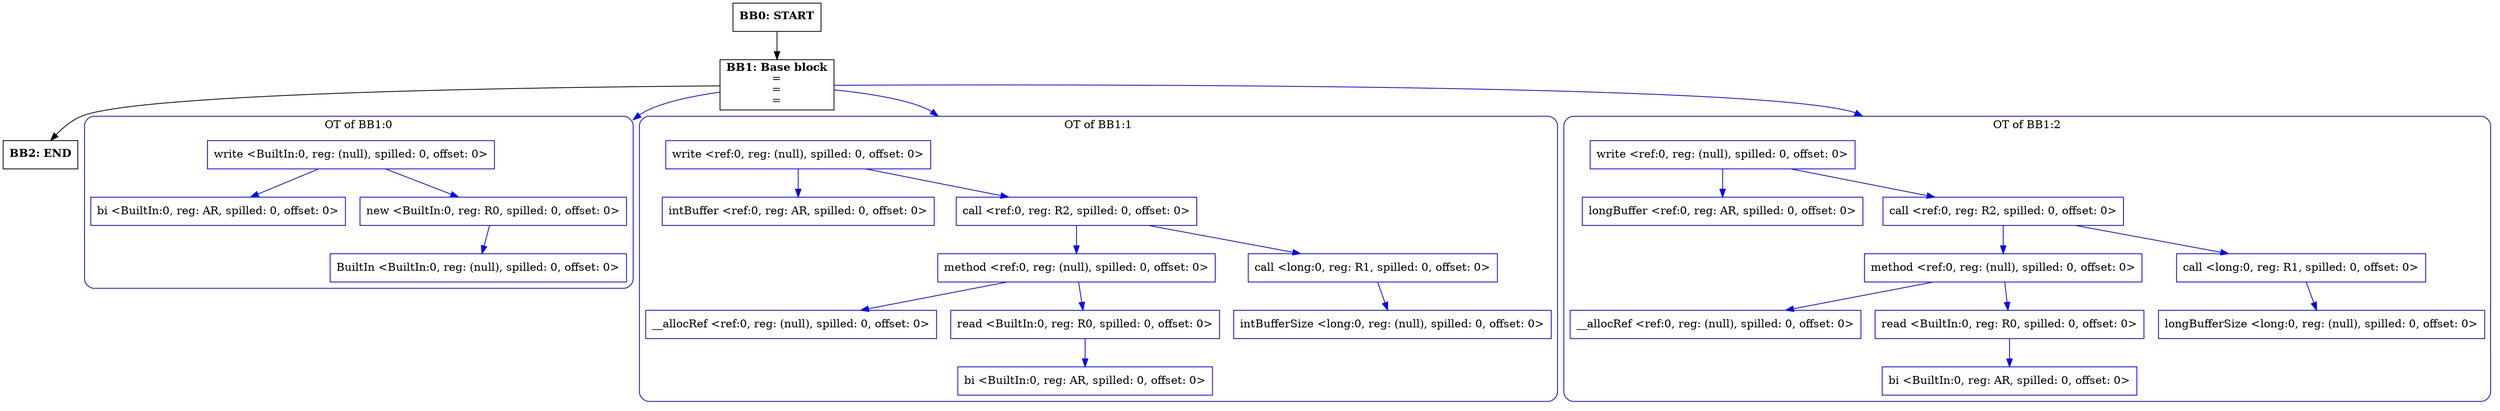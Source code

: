 digraph CFG {
    compound=true;
    graph [splines=true];
    node [shape=rectangle];

    BB2 [label=<<B>BB2: END</B><BR ALIGN="CENTER"/>>];
    BB1 [label=<<B>BB1: Base block</B><BR ALIGN="CENTER"/>=<BR ALIGN="CENTER"/>=<BR ALIGN="CENTER"/>=<BR ALIGN="CENTER"/>>];
    subgraph cluster_instruction0 {
        label = "OT of BB1:0";
        style=rounded;
        color=blue;
        entry0 [shape=point, style=invis];
        node0 [label="write <BuiltIn:0, reg: (null), spilled: 0, offset: 0>", color=blue];
        node1 [label="bi <BuiltIn:0, reg: AR, spilled: 0, offset: 0>", color=blue];
        node0 -> node1[color=blue];
        node2 [label="new <BuiltIn:0, reg: R0, spilled: 0, offset: 0>", color=blue];
        node3 [label="BuiltIn <BuiltIn:0, reg: (null), spilled: 0, offset: 0>", color=blue];
        node2 -> node3[color=blue];
        node0 -> node2[color=blue];
    }
    BB1 -> entry0 [lhead=cluster_instruction0, color=blue];
    subgraph cluster_instruction1 {
        label = "OT of BB1:1";
        style=rounded;
        color=blue;
        entry1 [shape=point, style=invis];
        node4 [label="write <ref:0, reg: (null), spilled: 0, offset: 0>", color=blue];
        node5 [label="intBuffer <ref:0, reg: AR, spilled: 0, offset: 0>", color=blue];
        node4 -> node5[color=blue];
        node6 [label="call <ref:0, reg: R2, spilled: 0, offset: 0>", color=blue];
        node7 [label="method <ref:0, reg: (null), spilled: 0, offset: 0>", color=blue];
        node8 [label="__allocRef <ref:0, reg: (null), spilled: 0, offset: 0>", color=blue];
        node7 -> node8[color=blue];
        node9 [label="read <BuiltIn:0, reg: R0, spilled: 0, offset: 0>", color=blue];
        node10 [label="bi <BuiltIn:0, reg: AR, spilled: 0, offset: 0>", color=blue];
        node9 -> node10[color=blue];
        node7 -> node9[color=blue];
        node6 -> node7[color=blue];
        node11 [label="call <long:0, reg: R1, spilled: 0, offset: 0>", color=blue];
        node12 [label="intBufferSize <long:0, reg: (null), spilled: 0, offset: 0>", color=blue];
        node11 -> node12[color=blue];
        node6 -> node11[color=blue];
        node4 -> node6[color=blue];
    }
    BB1 -> entry1 [lhead=cluster_instruction1, color=blue];
    subgraph cluster_instruction2 {
        label = "OT of BB1:2";
        style=rounded;
        color=blue;
        entry2 [shape=point, style=invis];
        node13 [label="write <ref:0, reg: (null), spilled: 0, offset: 0>", color=blue];
        node14 [label="longBuffer <ref:0, reg: AR, spilled: 0, offset: 0>", color=blue];
        node13 -> node14[color=blue];
        node15 [label="call <ref:0, reg: R2, spilled: 0, offset: 0>", color=blue];
        node16 [label="method <ref:0, reg: (null), spilled: 0, offset: 0>", color=blue];
        node17 [label="__allocRef <ref:0, reg: (null), spilled: 0, offset: 0>", color=blue];
        node16 -> node17[color=blue];
        node18 [label="read <BuiltIn:0, reg: R0, spilled: 0, offset: 0>", color=blue];
        node19 [label="bi <BuiltIn:0, reg: AR, spilled: 0, offset: 0>", color=blue];
        node18 -> node19[color=blue];
        node16 -> node18[color=blue];
        node15 -> node16[color=blue];
        node20 [label="call <long:0, reg: R1, spilled: 0, offset: 0>", color=blue];
        node21 [label="longBufferSize <long:0, reg: (null), spilled: 0, offset: 0>", color=blue];
        node20 -> node21[color=blue];
        node15 -> node20[color=blue];
        node13 -> node15[color=blue];
    }
    BB1 -> entry2 [lhead=cluster_instruction2, color=blue];
    BB0 [label=<<B>BB0: START</B><BR ALIGN="CENTER"/>>];

    BB1 -> BB2;
    BB0 -> BB1;
}
